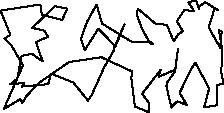 unitsize(0.001cm);
draw((3140,1401)--(3058,1276));
draw((3058,1276)--(2937,1568));
draw((2937,1568)--(2741,1583));
draw((2741,1583)--(2426,1851));
draw((2426,1851)--(2408,1747));
draw((2408,1747)--(2489,1520));
draw((2489,1520)--(2639,1239));
draw((2639,1239)--(2698,1221));
draw((2698,1221)--(2642,1269));
draw((2642,1269)--(2312,1270));
draw((2312,1270)--(1794,1589));
draw((1794,1589)--(1697,1924));
draw((1697,1924)--(1526,1612));
draw((1526,1612)--(1423,1322));
draw((1423,1322)--(1490,1123));
draw((1490,1123)--(1729,1498));
draw((1729,1498)--(2030,1186));
draw((2030,1186)--(2132,1432));
draw((2132,1432)--(2191,1579));
draw((2191,1579)--(2009,1163));
draw((2009,1163)--(2000,1110));
draw((2000,1110)--(1829,812));
draw((1829,812)--(1612,328));
draw((1612,328)--(1538,224));
draw((1538,224)--(1517,266));
draw((1517,266)--(1286,550));
draw((1286,550)--(896,705));
draw((896,705)--(844,520));
draw((844,520)--(380,478));
draw((380,478)--(422,542));
draw((422,542)--(171,514));
draw((171,514)--(298,615));
draw((298,615)--(376,1018));
draw((376,1018)--(556,1056));
draw((556,1056)--(749,920));
draw((749,920)--(627,1261));
draw((627,1261)--(839,1355));
draw((839,1355)--(782,1462));
draw((782,1462)--(563,1513));
draw((563,1513)--(962,1895));
draw((962,1895)--(1182,1853));
draw((1182,1853)--(1090,1652));
draw((1090,1652)--(731,1741));
draw((731,1741)--(706,1925));
draw((706,1925)--(3,1817));
draw((3,1817)--(177,1390));
draw((177,1390)--(71,1323));
draw((71,1323)--(193,1210));
draw((193,1210)--(399,850));
draw((399,850)--(61,81));
draw((61,81)--(347,252));
draw((347,252)--(387,190));
draw((387,190)--(468,319));
draw((468,319)--(694,552));
draw((694,552)--(1213,910));
draw((1213,910)--(1782,995));
draw((1782,995)--(2330,741));
draw((2330,741)--(2310,635));
draw((2310,635)--(2372,127));
draw((2372,127)--(2630,20));
draw((2630,20)--(2614,195));
draw((2614,195)--(2503,352));
draw((2503,352)--(2830,775));
draw((2830,775)--(2801,695));
draw((2801,695)--(2800,653));
draw((2800,653)--(3084,774));
draw((3084,774)--(3133,1143));
draw((3133,1143)--(3084,748));
draw((3084,748)--(2938,543));
draw((2938,543)--(2929,485));
draw((2929,485)--(3017,108));
draw((3017,108)--(3060,155));
draw((3060,155)--(3123,217));
draw((3123,217)--(3292,152));
draw((3292,152)--(3162,367));
draw((3162,367)--(3370,791));
draw((3370,791)--(3438,901));
draw((3438,901)--(3684,445));
draw((3684,445)--(3595,111));
draw((3595,111)--(3821,147));
draw((3821,147)--(3829,513));
draw((3829,513)--(3938,516));
draw((3938,516)--(3896,742));
draw((3896,742)--(3918,1088));
draw((3918,1088)--(3858,1472));
draw((3858,1472)--(3904,1444));
draw((3904,1444)--(3876,1165));
draw((3876,1165)--(3675,1522));
draw((3675,1522)--(3782,1865));
draw((3782,1865)--(3834,1827));
draw((3834,1827)--(3611,1968));
draw((3611,1968)--(3515,1892));
draw((3515,1892)--(3507,1851));
draw((3507,1851)--(3453,1998));
draw((3453,1998)--(3317,1966));
draw((3317,1966)--(3417,1808));
draw((3417,1808)--(3245,1828));
draw((3245,1828)--(3114,1629));
draw((3114,1629)--(3220,1454));
draw((3220,1454)--(3140,1401));
